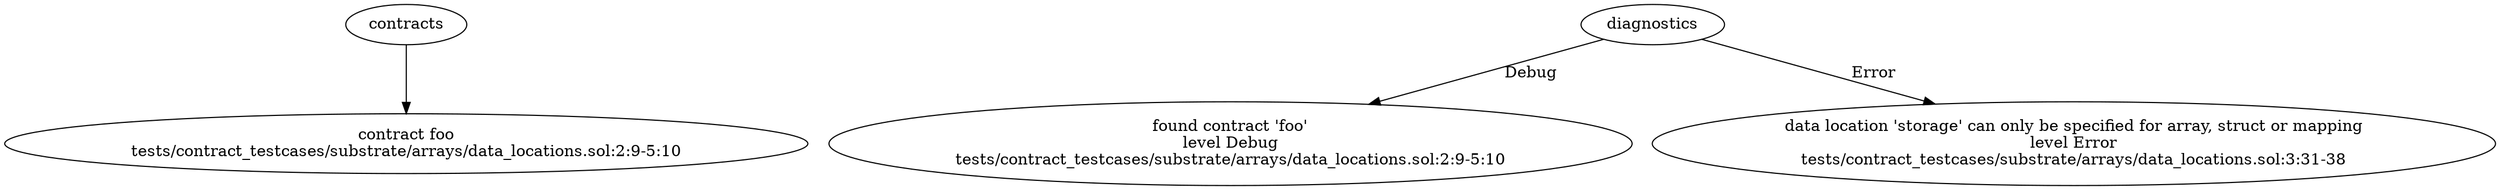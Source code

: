 strict digraph "tests/contract_testcases/substrate/arrays/data_locations.sol" {
	contract [label="contract foo\ntests/contract_testcases/substrate/arrays/data_locations.sol:2:9-5:10"]
	diagnostic [label="found contract 'foo'\nlevel Debug\ntests/contract_testcases/substrate/arrays/data_locations.sol:2:9-5:10"]
	diagnostic_5 [label="data location 'storage' can only be specified for array, struct or mapping\nlevel Error\ntests/contract_testcases/substrate/arrays/data_locations.sol:3:31-38"]
	contracts -> contract
	diagnostics -> diagnostic [label="Debug"]
	diagnostics -> diagnostic_5 [label="Error"]
}
